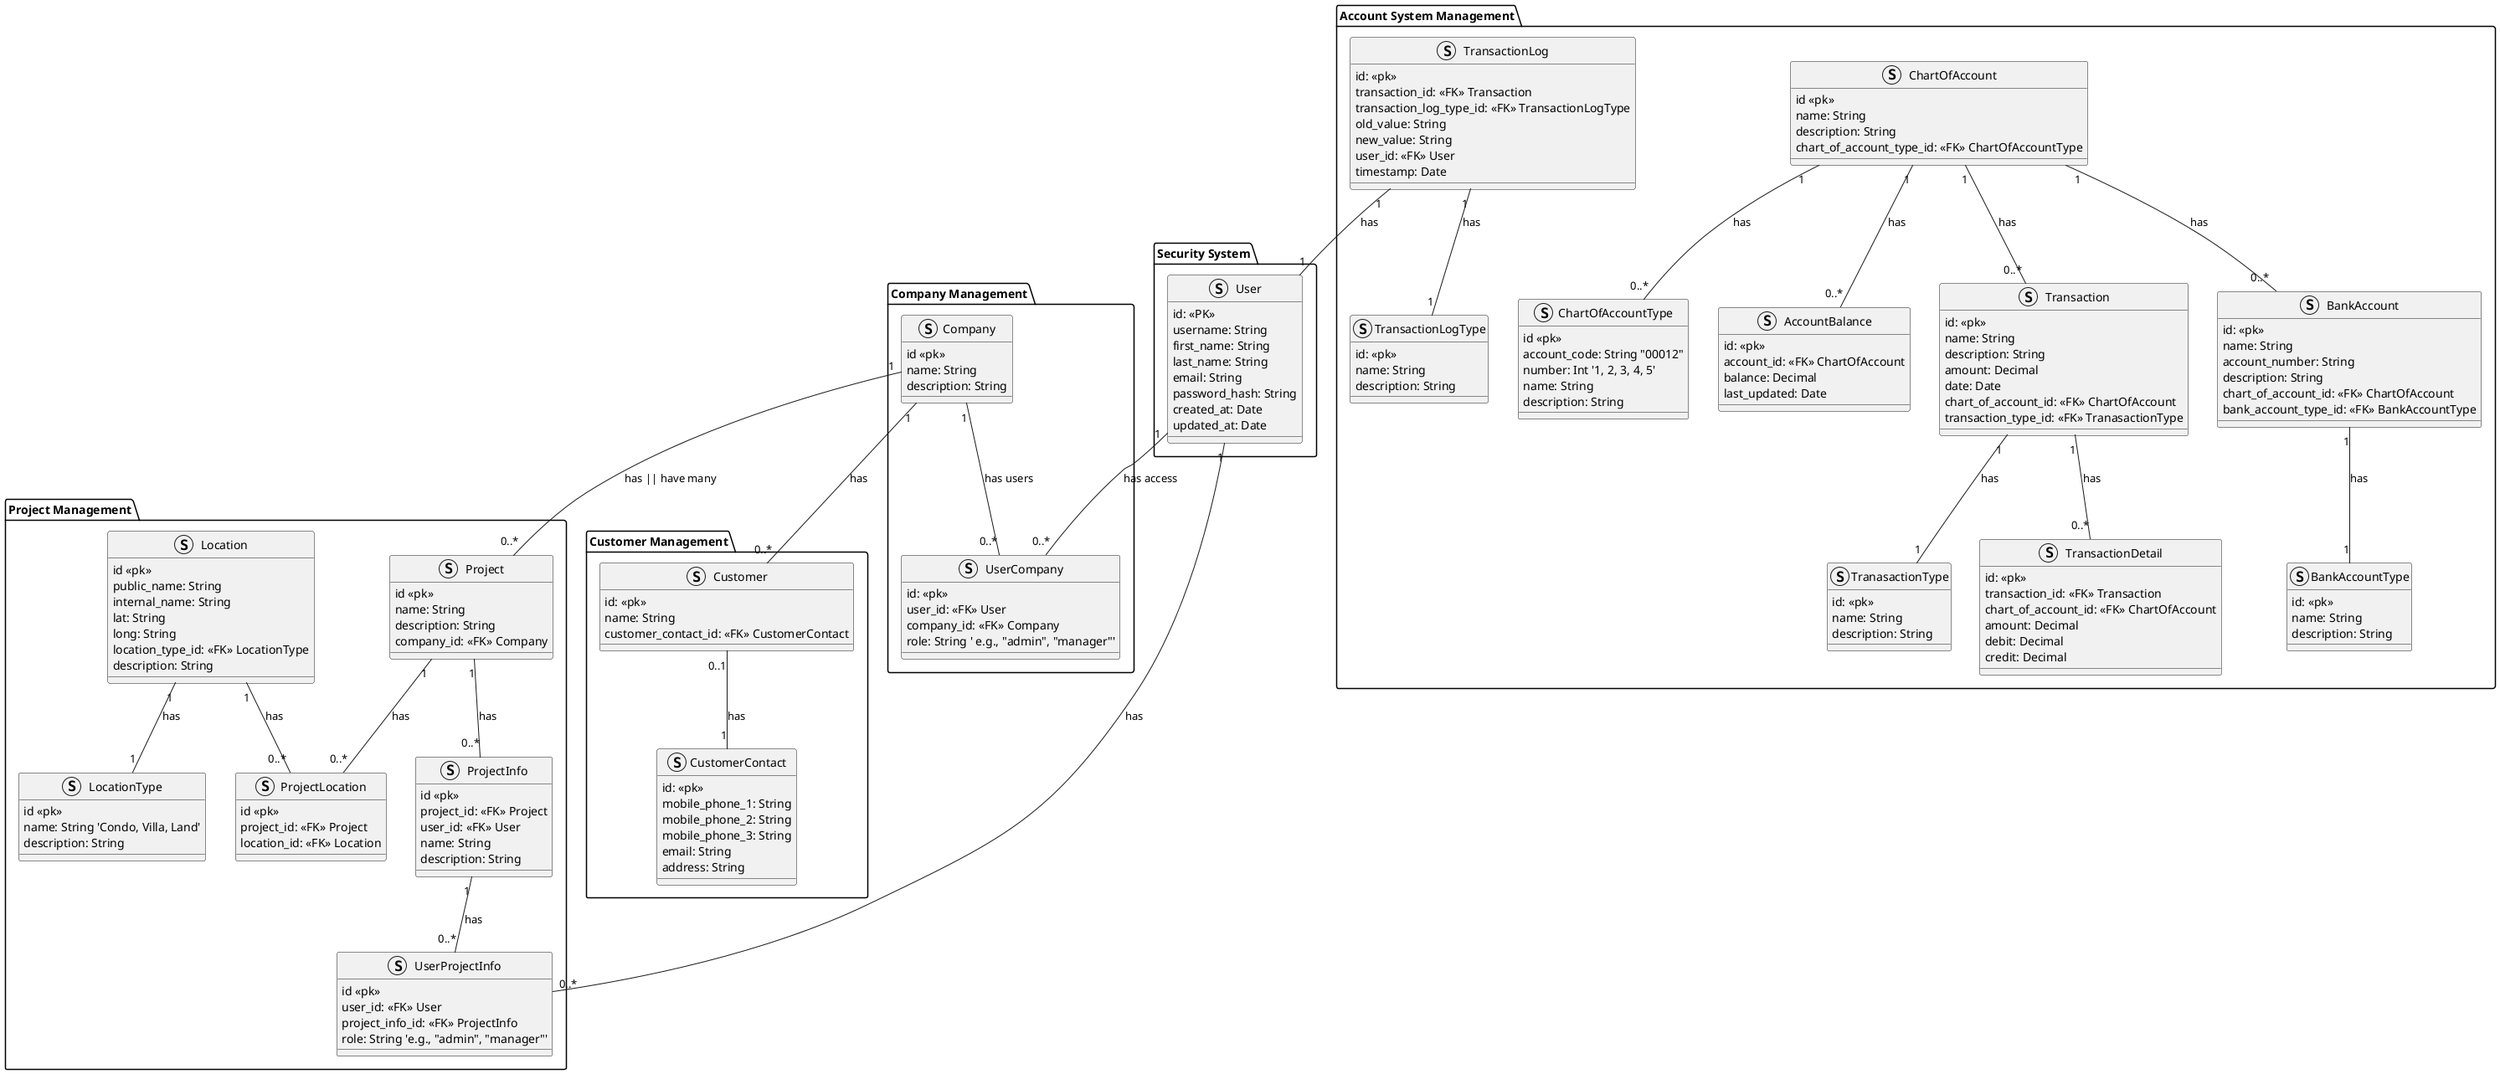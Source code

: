 ' Rule 1: All Atributes are private
' Rule 2: table name is CamelCase
' Rule 3: table name is singular
' Rule 4: properties are snake_case
' Rule 5: no access podifier is used
@startuml name Database Schema
package "Security System" {
    
    Struct User {
    id: <<PK>> 
    username: String
    first_name: String
    last_name: String
    email: String
    password_hash: String
    created_at: Date
    updated_at: Date
    }
}

package "Company Management" {
    
    Struct Company {
    id <<pk>>
    name: String
    description: String
    
    }
    Struct UserCompany {
        id: <<pk>>
        user_id: <<FK>> User
        company_id: <<FK>> Company
        role: String ' e.g., "admin", "manager"'
    }
}

package "Project Management" {
    
    Struct Project {
    id <<pk>>
    name: String
    description: String
    company_id: <<FK>> Company
    
    }

    Struct Location {
        id <<pk>>
        public_name: String
        internal_name: String
        lat: String
        long: String
        location_type_id: <<FK>> LocationType
        description: String
        
    }

    Struct ProjectLocation {
        id <<pk>>
        project_id: <<FK>> Project
        location_id: <<FK>> Location
    }

    Struct LocationType {
        id <<pk>>
        name: String 'Condo, Villa, Land'
        description: String
    }

    Struct ProjectInfo{
        id <<pk>>
        project_id: <<FK>> Project
        user_id: <<FK>> User
        name: String
        description: String
        
    }

    Struct UserProjectInfo {
        id <<pk>>
        user_id: <<FK>> User
        project_info_id: <<FK>> ProjectInfo
        role: String 'e.g., "admin", "manager"'
    }
}

package "Account System Management" {

    
    Struct ChartOfAccount {
        id <<pk>>
        name: String
        description: String
        chart_of_account_type_id: <<FK>> ChartOfAccountType
        
    }
    '  ABCDE assest debt equity income expense'
    Struct ChartOfAccountType {
        id <<pk>>
        account_code: String "00012"
        number: Int '1, 2, 3, 4, 5'
        name: String
        description: String
    }
    Struct AccountBalance {
        id: <<pk>>
        account_id: <<FK>> ChartOfAccount
        balance: Decimal
        last_updated: Date
    }

    Struct Transaction {
        id: <<pk>>
        name: String
        description: String
        amount: Decimal
        date: Date
        chart_of_account_id: <<FK>> ChartOfAccount
        transaction_type_id: <<FK>> TranasactionType
    }

    Struct TranasactionType {
        id: <<pk>>
        name: String
        description: String
    }

    Struct TransactionDetail {
        id: <<pk>>
        transaction_id: <<FK>> Transaction
        chart_of_account_id: <<FK>> ChartOfAccount
        amount: Decimal
        debit: Decimal
        credit: Decimal
    }
    

    Struct BankAccount {
        id: <<pk>>
        name: String
        account_number: String
        description: String
        chart_of_account_id: <<FK>> ChartOfAccount
        bank_account_type_id: <<FK>> BankAccountType
    }

    Struct BankAccountType{
        id: <<pk>>
        name: String
        description: String
    }

    


    Struct TransactionLog {
        id: <<pk>>
        transaction_id: <<FK>> Transaction
        transaction_log_type_id: <<FK>> TransactionLogType
        old_value: String
        new_value: String
        user_id: <<FK>> User
        timestamp: Date
    }

    ' Created, Updated, Deleted '
    Struct TransactionLogType {
        id: <<pk>>
        name: String
        description: String
    }
    

}


package "Customer Management" {
    Struct Customer {
        id: <<pk>>
        name: String
        customer_contact_id: <<FK>> CustomerContact
        
    }

    Struct CustomerContact {
        id: <<pk>>
        mobile_phone_1: String
        mobile_phone_2: String
        mobile_phone_3: String
        email: String
        address: String
        
    }
}











User "1" -- "0..*" UserCompany : "has access"
Company "1" -- "0..*" UserCompany : "has users"
Company "1" -- "0..*" Customer: "has"
Customer "0..1" -- "1" CustomerContact: "has"
Company "1" -- "0..*" Project : "has || have many"
Project "1" -- "0..*" ProjectLocation : "has"
Location "1" -- "0..*" ProjectLocation : "has"
Project "1" -- "0..*" ProjectInfo : "has"
User "1" -- "0..*" UserProjectInfo : "has"
ProjectInfo "1" -- "0..*" UserProjectInfo : "has"
Location "1" -- "1" LocationType : "has"
BankAccount "1" -- "1" BankAccountType : "has"
ChartOfAccount "1" -- "0..*" BankAccount : "has"
ChartOfAccount "1" -- "0..*" AccountBalance : "has"
ChartOfAccount "1" -- "0..*" Transaction : "has"
ChartOfAccount "1" -- "0..*" ChartOfAccountType : "has"
Transaction "1" -- "0..*" TransactionDetail : "has"
Transaction "1" -- "1" TranasactionType : "has"
TransactionLog "1" -- "1" User : "has"
TransactionLog "1" -- "1" TransactionLogType: "has"
@enduml
